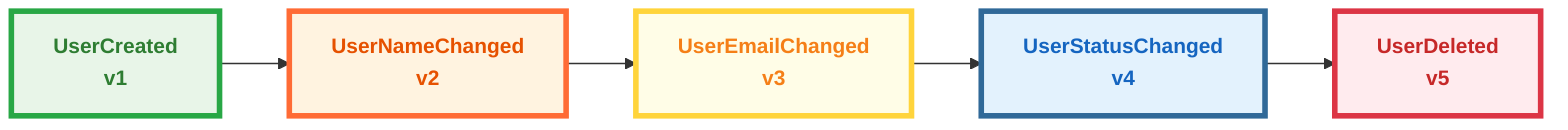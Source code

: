 graph LR
    A[UserCreated<br/>v1] --> B[UserNameChanged<br/>v2]
    B --> C[UserEmailChanged<br/>v3]
    C --> D[UserStatusChanged<br/>v4]
    D --> E[UserDeleted<br/>v5]

    style A fill:#E8F5E8,stroke:#28A745,stroke-width:4px,color:#2E7D32,font-weight:bold,font-size:15px,font-family:sans-serif
    style B fill:#FFF3E0,stroke:#FF6B35,stroke-width:4px,color:#E65100,font-weight:bold,font-size:15px,font-family:sans-serif
    style C fill:#FFFDE7,stroke:#FFD43B,stroke-width:4px,color:#F57F17,font-weight:bold,font-size:15px,font-family:sans-serif
    style D fill:#E3F2FD,stroke:#306998,stroke-width:4px,color:#1565C0,font-weight:bold,font-size:15px,font-family:sans-serif
    style E fill:#FFEBEE,stroke:#DC3545,stroke-width:4px,color:#C62828,font-weight:bold,font-size:15px,font-family:sans-serif